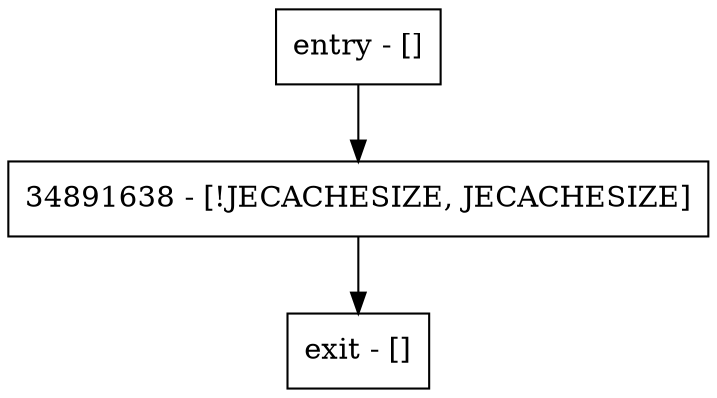 digraph objectArraySize {
node [shape=record];
entry [label="entry - []"];
exit [label="exit - []"];
34891638 [label="34891638 - [!JECACHESIZE, JECACHESIZE]"];
entry;
exit;
entry -> 34891638;
34891638 -> exit;
}
